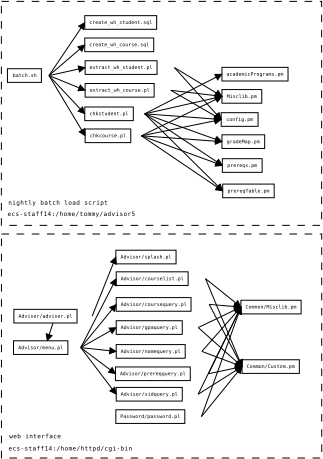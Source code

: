 <?xml version="1.0"?>
<dia:diagram xmlns:dia="http://www.lysator.liu.se/~alla/dia/">
  <dia:layer name="Background" visible="true">
    <dia:object type="Standard - Box" version="0" id="O0">
      <dia:attribute name="obj_pos">
        <dia:point val="1,5.316"/>
      </dia:attribute>
      <dia:attribute name="obj_bb">
        <dia:rectangle val="0.95,5.266;43.3,34.916"/>
      </dia:attribute>
      <dia:attribute name="elem_corner">
        <dia:point val="1,5.316"/>
      </dia:attribute>
      <dia:attribute name="elem_width">
        <dia:real val="42.25"/>
      </dia:attribute>
      <dia:attribute name="elem_height">
        <dia:real val="29.55"/>
      </dia:attribute>
      <dia:attribute name="show_background">
        <dia:boolean val="true"/>
      </dia:attribute>
      <dia:attribute name="line_style">
        <dia:enum val="1"/>
      </dia:attribute>
    </dia:object>
    <dia:object type="ER - Entity" version="0" id="O1">
      <dia:attribute name="obj_pos">
        <dia:point val="1.8,14.2"/>
      </dia:attribute>
      <dia:attribute name="obj_bb">
        <dia:rectangle val="1.75,14.15;7.328,16.05"/>
      </dia:attribute>
      <dia:attribute name="elem_corner">
        <dia:point val="1.8,14.2"/>
      </dia:attribute>
      <dia:attribute name="elem_width">
        <dia:real val="5.478"/>
      </dia:attribute>
      <dia:attribute name="elem_height">
        <dia:real val="1.8"/>
      </dia:attribute>
      <dia:attribute name="border_width">
        <dia:real val="0.1"/>
      </dia:attribute>
      <dia:attribute name="border_color">
        <dia:color val="#000000"/>
      </dia:attribute>
      <dia:attribute name="inner_color">
        <dia:color val="#ffffff"/>
      </dia:attribute>
      <dia:attribute name="name">
        <dia:string>#batch.sh#</dia:string>
      </dia:attribute>
      <dia:attribute name="weak">
        <dia:boolean val="false"/>
      </dia:attribute>
    </dia:object>
    <dia:object type="ER - Entity" version="0" id="O2">
      <dia:attribute name="obj_pos">
        <dia:point val="12.05,13.15"/>
      </dia:attribute>
      <dia:attribute name="obj_bb">
        <dia:rectangle val="12,13.1;23.881,15"/>
      </dia:attribute>
      <dia:attribute name="elem_corner">
        <dia:point val="12.05,13.15"/>
      </dia:attribute>
      <dia:attribute name="elem_width">
        <dia:real val="11.781"/>
      </dia:attribute>
      <dia:attribute name="elem_height">
        <dia:real val="1.8"/>
      </dia:attribute>
      <dia:attribute name="border_width">
        <dia:real val="0.1"/>
      </dia:attribute>
      <dia:attribute name="border_color">
        <dia:color val="#000000"/>
      </dia:attribute>
      <dia:attribute name="inner_color">
        <dia:color val="#ffffff"/>
      </dia:attribute>
      <dia:attribute name="name">
        <dia:string>#extract_wh_student.pl#</dia:string>
      </dia:attribute>
      <dia:attribute name="weak">
        <dia:boolean val="false"/>
      </dia:attribute>
    </dia:object>
    <dia:object type="ER - Entity" version="0" id="O3">
      <dia:attribute name="obj_pos">
        <dia:point val="12,7.2"/>
      </dia:attribute>
      <dia:attribute name="obj_bb">
        <dia:rectangle val="11.95,7.15;23.831,9.05"/>
      </dia:attribute>
      <dia:attribute name="elem_corner">
        <dia:point val="12,7.2"/>
      </dia:attribute>
      <dia:attribute name="elem_width">
        <dia:real val="11.781"/>
      </dia:attribute>
      <dia:attribute name="elem_height">
        <dia:real val="1.8"/>
      </dia:attribute>
      <dia:attribute name="border_width">
        <dia:real val="0.1"/>
      </dia:attribute>
      <dia:attribute name="border_color">
        <dia:color val="#000000"/>
      </dia:attribute>
      <dia:attribute name="inner_color">
        <dia:color val="#ffffff"/>
      </dia:attribute>
      <dia:attribute name="name">
        <dia:string>#create_wh_student.sql#</dia:string>
      </dia:attribute>
      <dia:attribute name="weak">
        <dia:boolean val="false"/>
      </dia:attribute>
    </dia:object>
    <dia:object type="ER - Entity" version="0" id="O4">
      <dia:attribute name="obj_pos">
        <dia:point val="12,10.15"/>
      </dia:attribute>
      <dia:attribute name="obj_bb">
        <dia:rectangle val="11.95,10.1;23.346,12"/>
      </dia:attribute>
      <dia:attribute name="elem_corner">
        <dia:point val="12,10.15"/>
      </dia:attribute>
      <dia:attribute name="elem_width">
        <dia:real val="11.296"/>
      </dia:attribute>
      <dia:attribute name="elem_height">
        <dia:real val="1.8"/>
      </dia:attribute>
      <dia:attribute name="border_width">
        <dia:real val="0.1"/>
      </dia:attribute>
      <dia:attribute name="border_color">
        <dia:color val="#000000"/>
      </dia:attribute>
      <dia:attribute name="inner_color">
        <dia:color val="#ffffff"/>
      </dia:attribute>
      <dia:attribute name="name">
        <dia:string>#create_wh_course.sql#</dia:string>
      </dia:attribute>
      <dia:attribute name="weak">
        <dia:boolean val="false"/>
      </dia:attribute>
    </dia:object>
    <dia:object type="ER - Entity" version="0" id="O5">
      <dia:attribute name="obj_pos">
        <dia:point val="12.05,16.15"/>
      </dia:attribute>
      <dia:attribute name="obj_bb">
        <dia:rectangle val="12,16.1;23.396,18"/>
      </dia:attribute>
      <dia:attribute name="elem_corner">
        <dia:point val="12.05,16.15"/>
      </dia:attribute>
      <dia:attribute name="elem_width">
        <dia:real val="11.296"/>
      </dia:attribute>
      <dia:attribute name="elem_height">
        <dia:real val="1.8"/>
      </dia:attribute>
      <dia:attribute name="border_width">
        <dia:real val="0.1"/>
      </dia:attribute>
      <dia:attribute name="border_color">
        <dia:color val="#000000"/>
      </dia:attribute>
      <dia:attribute name="inner_color">
        <dia:color val="#ffffff"/>
      </dia:attribute>
      <dia:attribute name="name">
        <dia:string>#extract_wh_course.pl#</dia:string>
      </dia:attribute>
      <dia:attribute name="weak">
        <dia:boolean val="false"/>
      </dia:attribute>
    </dia:object>
    <dia:object type="Standard - Line" version="0" id="O6">
      <dia:attribute name="obj_pos">
        <dia:point val="8.8,17.2"/>
      </dia:attribute>
      <dia:attribute name="obj_bb">
        <dia:rectangle val="8.75,17.15;8.85,17.25"/>
      </dia:attribute>
      <dia:attribute name="conn_endpoints">
        <dia:point val="8.8,17.2"/>
        <dia:point val="8.8,17.2"/>
      </dia:attribute>
      <dia:connections>
        <dia:connection handle="0" to="O6" connection="0"/>
        <dia:connection handle="1" to="O6" connection="0"/>
      </dia:connections>
    </dia:object>
    <dia:object type="Standard - Line" version="0" id="O7">
      <dia:attribute name="obj_pos">
        <dia:point val="7.278,15.1"/>
      </dia:attribute>
      <dia:attribute name="obj_bb">
        <dia:rectangle val="6.428,14.25;12.9,17.9"/>
      </dia:attribute>
      <dia:attribute name="conn_endpoints">
        <dia:point val="7.278,15.1"/>
        <dia:point val="12.05,17.05"/>
      </dia:attribute>
      <dia:attribute name="end_arrow">
        <dia:enum val="3"/>
      </dia:attribute>
      <dia:attribute name="end_arrow_length">
        <dia:real val="0.8"/>
      </dia:attribute>
      <dia:attribute name="end_arrow_width">
        <dia:real val="0.8"/>
      </dia:attribute>
      <dia:connections>
        <dia:connection handle="0" to="O1" connection="4"/>
        <dia:connection handle="1" to="O5" connection="3"/>
      </dia:connections>
    </dia:object>
    <dia:object type="Standard - Line" version="0" id="O8">
      <dia:attribute name="obj_pos">
        <dia:point val="7.278,15.1"/>
      </dia:attribute>
      <dia:attribute name="obj_bb">
        <dia:rectangle val="6.428,13.2;12.9,15.95"/>
      </dia:attribute>
      <dia:attribute name="conn_endpoints">
        <dia:point val="7.278,15.1"/>
        <dia:point val="12.05,14.05"/>
      </dia:attribute>
      <dia:attribute name="end_arrow">
        <dia:enum val="3"/>
      </dia:attribute>
      <dia:attribute name="end_arrow_length">
        <dia:real val="0.8"/>
      </dia:attribute>
      <dia:attribute name="end_arrow_width">
        <dia:real val="0.8"/>
      </dia:attribute>
      <dia:connections>
        <dia:connection handle="0" to="O1" connection="4"/>
        <dia:connection handle="1" to="O2" connection="3"/>
      </dia:connections>
    </dia:object>
    <dia:object type="Standard - Line" version="0" id="O9">
      <dia:attribute name="obj_pos">
        <dia:point val="7.278,15.1"/>
      </dia:attribute>
      <dia:attribute name="obj_bb">
        <dia:rectangle val="6.428,10.2;12.85,15.95"/>
      </dia:attribute>
      <dia:attribute name="conn_endpoints">
        <dia:point val="7.278,15.1"/>
        <dia:point val="12,11.05"/>
      </dia:attribute>
      <dia:attribute name="end_arrow">
        <dia:enum val="3"/>
      </dia:attribute>
      <dia:attribute name="end_arrow_length">
        <dia:real val="0.8"/>
      </dia:attribute>
      <dia:attribute name="end_arrow_width">
        <dia:real val="0.8"/>
      </dia:attribute>
      <dia:connections>
        <dia:connection handle="0" to="O1" connection="4"/>
        <dia:connection handle="1" to="O4" connection="3"/>
      </dia:connections>
    </dia:object>
    <dia:object type="Standard - Line" version="0" id="O10">
      <dia:attribute name="obj_pos">
        <dia:point val="7.278,15.1"/>
      </dia:attribute>
      <dia:attribute name="obj_bb">
        <dia:rectangle val="6.428,7.25;12.85,15.95"/>
      </dia:attribute>
      <dia:attribute name="conn_endpoints">
        <dia:point val="7.278,15.1"/>
        <dia:point val="12,8.1"/>
      </dia:attribute>
      <dia:attribute name="end_arrow">
        <dia:enum val="3"/>
      </dia:attribute>
      <dia:attribute name="end_arrow_length">
        <dia:real val="0.8"/>
      </dia:attribute>
      <dia:attribute name="end_arrow_width">
        <dia:real val="0.8"/>
      </dia:attribute>
      <dia:connections>
        <dia:connection handle="0" to="O1" connection="4"/>
        <dia:connection handle="1" to="O3" connection="3"/>
      </dia:connections>
    </dia:object>
    <dia:object type="ER - Entity" version="0" id="O11">
      <dia:attribute name="obj_pos">
        <dia:point val="12,19.25"/>
      </dia:attribute>
      <dia:attribute name="obj_bb">
        <dia:rectangle val="11.95,19.2;19.952,21.1"/>
      </dia:attribute>
      <dia:attribute name="elem_corner">
        <dia:point val="12,19.25"/>
      </dia:attribute>
      <dia:attribute name="elem_width">
        <dia:real val="7.902"/>
      </dia:attribute>
      <dia:attribute name="elem_height">
        <dia:real val="1.8"/>
      </dia:attribute>
      <dia:attribute name="border_width">
        <dia:real val="0.1"/>
      </dia:attribute>
      <dia:attribute name="border_color">
        <dia:color val="#000000"/>
      </dia:attribute>
      <dia:attribute name="inner_color">
        <dia:color val="#ffffff"/>
      </dia:attribute>
      <dia:attribute name="name">
        <dia:string>#chkstudent.pl#</dia:string>
      </dia:attribute>
      <dia:attribute name="weak">
        <dia:boolean val="false"/>
      </dia:attribute>
    </dia:object>
    <dia:object type="ER - Entity" version="0" id="O12">
      <dia:attribute name="obj_pos">
        <dia:point val="12.05,22.15"/>
      </dia:attribute>
      <dia:attribute name="obj_bb">
        <dia:rectangle val="12,22.1;19.518,24"/>
      </dia:attribute>
      <dia:attribute name="elem_corner">
        <dia:point val="12.05,22.15"/>
      </dia:attribute>
      <dia:attribute name="elem_width">
        <dia:real val="7.418"/>
      </dia:attribute>
      <dia:attribute name="elem_height">
        <dia:real val="1.8"/>
      </dia:attribute>
      <dia:attribute name="border_width">
        <dia:real val="0.1"/>
      </dia:attribute>
      <dia:attribute name="border_color">
        <dia:color val="#000000"/>
      </dia:attribute>
      <dia:attribute name="inner_color">
        <dia:color val="#ffffff"/>
      </dia:attribute>
      <dia:attribute name="name">
        <dia:string>#chkcourse.pl#</dia:string>
      </dia:attribute>
      <dia:attribute name="weak">
        <dia:boolean val="false"/>
      </dia:attribute>
    </dia:object>
    <dia:object type="Standard - Line" version="0" id="O13">
      <dia:attribute name="obj_pos">
        <dia:point val="7.278,15.1"/>
      </dia:attribute>
      <dia:attribute name="obj_bb">
        <dia:rectangle val="6.428,14.25;12.85,21"/>
      </dia:attribute>
      <dia:attribute name="conn_endpoints">
        <dia:point val="7.278,15.1"/>
        <dia:point val="12,20.15"/>
      </dia:attribute>
      <dia:attribute name="end_arrow">
        <dia:enum val="3"/>
      </dia:attribute>
      <dia:attribute name="end_arrow_length">
        <dia:real val="0.8"/>
      </dia:attribute>
      <dia:attribute name="end_arrow_width">
        <dia:real val="0.8"/>
      </dia:attribute>
      <dia:connections>
        <dia:connection handle="0" to="O1" connection="4"/>
        <dia:connection handle="1" to="O11" connection="3"/>
      </dia:connections>
    </dia:object>
    <dia:object type="Standard - Line" version="0" id="O14">
      <dia:attribute name="obj_pos">
        <dia:point val="7.278,15.1"/>
      </dia:attribute>
      <dia:attribute name="obj_bb">
        <dia:rectangle val="6.428,14.25;12.9,23.9"/>
      </dia:attribute>
      <dia:attribute name="conn_endpoints">
        <dia:point val="7.278,15.1"/>
        <dia:point val="12.05,23.05"/>
      </dia:attribute>
      <dia:attribute name="end_arrow">
        <dia:enum val="3"/>
      </dia:attribute>
      <dia:attribute name="end_arrow_length">
        <dia:real val="0.8"/>
      </dia:attribute>
      <dia:attribute name="end_arrow_width">
        <dia:real val="0.8"/>
      </dia:attribute>
      <dia:connections>
        <dia:connection handle="0" to="O1" connection="4"/>
        <dia:connection handle="1" to="O12" connection="3"/>
      </dia:connections>
    </dia:object>
    <dia:object type="ER - Entity" version="0" id="O15">
      <dia:attribute name="obj_pos">
        <dia:point val="30.1,16.95"/>
      </dia:attribute>
      <dia:attribute name="obj_bb">
        <dia:rectangle val="30.05,16.9;36.598,18.8"/>
      </dia:attribute>
      <dia:attribute name="elem_corner">
        <dia:point val="30.1,16.95"/>
      </dia:attribute>
      <dia:attribute name="elem_width">
        <dia:real val="6.448"/>
      </dia:attribute>
      <dia:attribute name="elem_height">
        <dia:real val="1.8"/>
      </dia:attribute>
      <dia:attribute name="border_width">
        <dia:real val="0.1"/>
      </dia:attribute>
      <dia:attribute name="border_color">
        <dia:color val="#000000"/>
      </dia:attribute>
      <dia:attribute name="inner_color">
        <dia:color val="#ffffff"/>
      </dia:attribute>
      <dia:attribute name="name">
        <dia:string>#Misclib.pm#</dia:string>
      </dia:attribute>
      <dia:attribute name="weak">
        <dia:boolean val="false"/>
      </dia:attribute>
    </dia:object>
    <dia:object type="ER - Entity" version="0" id="O16">
      <dia:attribute name="obj_pos">
        <dia:point val="30,20"/>
      </dia:attribute>
      <dia:attribute name="obj_bb">
        <dia:rectangle val="29.95,19.95;36.013,21.85"/>
      </dia:attribute>
      <dia:attribute name="elem_corner">
        <dia:point val="30,20"/>
      </dia:attribute>
      <dia:attribute name="elem_width">
        <dia:real val="5.963"/>
      </dia:attribute>
      <dia:attribute name="elem_height">
        <dia:real val="1.8"/>
      </dia:attribute>
      <dia:attribute name="border_width">
        <dia:real val="0.1"/>
      </dia:attribute>
      <dia:attribute name="border_color">
        <dia:color val="#000000"/>
      </dia:attribute>
      <dia:attribute name="inner_color">
        <dia:color val="#ffffff"/>
      </dia:attribute>
      <dia:attribute name="name">
        <dia:string>#config.pm#</dia:string>
      </dia:attribute>
      <dia:attribute name="weak">
        <dia:boolean val="false"/>
      </dia:attribute>
    </dia:object>
    <dia:object type="Standard - Line" version="0" id="O17">
      <dia:attribute name="obj_pos">
        <dia:point val="23.831,14.05"/>
      </dia:attribute>
      <dia:attribute name="obj_bb">
        <dia:rectangle val="22.981,13.2;30.95,18.7"/>
      </dia:attribute>
      <dia:attribute name="conn_endpoints">
        <dia:point val="23.831,14.05"/>
        <dia:point val="30.1,17.85"/>
      </dia:attribute>
      <dia:attribute name="end_arrow">
        <dia:enum val="3"/>
      </dia:attribute>
      <dia:attribute name="end_arrow_length">
        <dia:real val="0.8"/>
      </dia:attribute>
      <dia:attribute name="end_arrow_width">
        <dia:real val="0.8"/>
      </dia:attribute>
      <dia:connections>
        <dia:connection handle="0" to="O2" connection="4"/>
        <dia:connection handle="1" to="O15" connection="3"/>
      </dia:connections>
    </dia:object>
    <dia:object type="Standard - Line" version="0" id="O18">
      <dia:attribute name="obj_pos">
        <dia:point val="23.346,17.05"/>
      </dia:attribute>
      <dia:attribute name="obj_bb">
        <dia:rectangle val="22.496,16.2;30.95,18.7"/>
      </dia:attribute>
      <dia:attribute name="conn_endpoints">
        <dia:point val="23.346,17.05"/>
        <dia:point val="30.1,17.85"/>
      </dia:attribute>
      <dia:attribute name="end_arrow">
        <dia:enum val="3"/>
      </dia:attribute>
      <dia:attribute name="end_arrow_length">
        <dia:real val="0.8"/>
      </dia:attribute>
      <dia:attribute name="end_arrow_width">
        <dia:real val="0.8"/>
      </dia:attribute>
      <dia:connections>
        <dia:connection handle="0" to="O5" connection="4"/>
        <dia:connection handle="1" to="O15" connection="3"/>
      </dia:connections>
    </dia:object>
    <dia:object type="Standard - Line" version="0" id="O19">
      <dia:attribute name="obj_pos">
        <dia:point val="23.831,14.05"/>
      </dia:attribute>
      <dia:attribute name="obj_bb">
        <dia:rectangle val="22.981,13.2;30.85,21.75"/>
      </dia:attribute>
      <dia:attribute name="conn_endpoints">
        <dia:point val="23.831,14.05"/>
        <dia:point val="30,20.9"/>
      </dia:attribute>
      <dia:attribute name="end_arrow">
        <dia:enum val="3"/>
      </dia:attribute>
      <dia:attribute name="end_arrow_length">
        <dia:real val="0.8"/>
      </dia:attribute>
      <dia:attribute name="end_arrow_width">
        <dia:real val="0.8"/>
      </dia:attribute>
      <dia:connections>
        <dia:connection handle="0" to="O2" connection="4"/>
        <dia:connection handle="1" to="O16" connection="3"/>
      </dia:connections>
    </dia:object>
    <dia:object type="Standard - Line" version="0" id="O20">
      <dia:attribute name="obj_pos">
        <dia:point val="23.346,17.05"/>
      </dia:attribute>
      <dia:attribute name="obj_bb">
        <dia:rectangle val="22.496,16.2;30.85,21.75"/>
      </dia:attribute>
      <dia:attribute name="conn_endpoints">
        <dia:point val="23.346,17.05"/>
        <dia:point val="30,20.9"/>
      </dia:attribute>
      <dia:attribute name="end_arrow">
        <dia:enum val="3"/>
      </dia:attribute>
      <dia:attribute name="end_arrow_length">
        <dia:real val="0.8"/>
      </dia:attribute>
      <dia:attribute name="end_arrow_width">
        <dia:real val="0.8"/>
      </dia:attribute>
      <dia:connections>
        <dia:connection handle="0" to="O5" connection="4"/>
        <dia:connection handle="1" to="O16" connection="3"/>
      </dia:connections>
    </dia:object>
    <dia:object type="ER - Entity" version="0" id="O21">
      <dia:attribute name="obj_pos">
        <dia:point val="30.1,14.02"/>
      </dia:attribute>
      <dia:attribute name="obj_bb">
        <dia:rectangle val="30.05,13.97;40.961,15.87"/>
      </dia:attribute>
      <dia:attribute name="elem_corner">
        <dia:point val="30.1,14.02"/>
      </dia:attribute>
      <dia:attribute name="elem_width">
        <dia:real val="10.811"/>
      </dia:attribute>
      <dia:attribute name="elem_height">
        <dia:real val="1.8"/>
      </dia:attribute>
      <dia:attribute name="border_width">
        <dia:real val="0.1"/>
      </dia:attribute>
      <dia:attribute name="border_color">
        <dia:color val="#000000"/>
      </dia:attribute>
      <dia:attribute name="inner_color">
        <dia:color val="#ffffff"/>
      </dia:attribute>
      <dia:attribute name="name">
        <dia:string>#academicPrograms.pm#</dia:string>
      </dia:attribute>
      <dia:attribute name="weak">
        <dia:boolean val="false"/>
      </dia:attribute>
    </dia:object>
    <dia:object type="ER - Entity" version="0" id="O22">
      <dia:attribute name="obj_pos">
        <dia:point val="30.1,22.919"/>
      </dia:attribute>
      <dia:attribute name="obj_bb">
        <dia:rectangle val="30.05,22.869;37.083,24.77"/>
      </dia:attribute>
      <dia:attribute name="elem_corner">
        <dia:point val="30.1,22.919"/>
      </dia:attribute>
      <dia:attribute name="elem_width">
        <dia:real val="6.933"/>
      </dia:attribute>
      <dia:attribute name="elem_height">
        <dia:real val="1.8"/>
      </dia:attribute>
      <dia:attribute name="border_width">
        <dia:real val="0.1"/>
      </dia:attribute>
      <dia:attribute name="border_color">
        <dia:color val="#000000"/>
      </dia:attribute>
      <dia:attribute name="inner_color">
        <dia:color val="#ffffff"/>
      </dia:attribute>
      <dia:attribute name="name">
        <dia:string>#gradeMap.pm#</dia:string>
      </dia:attribute>
      <dia:attribute name="weak">
        <dia:boolean val="false"/>
      </dia:attribute>
    </dia:object>
    <dia:object type="ER - Entity" version="0" id="O23">
      <dia:attribute name="obj_pos">
        <dia:point val="30.15,26.07"/>
      </dia:attribute>
      <dia:attribute name="obj_bb">
        <dia:rectangle val="30.1,26.02;36.648,27.919"/>
      </dia:attribute>
      <dia:attribute name="elem_corner">
        <dia:point val="30.15,26.07"/>
      </dia:attribute>
      <dia:attribute name="elem_width">
        <dia:real val="6.448"/>
      </dia:attribute>
      <dia:attribute name="elem_height">
        <dia:real val="1.8"/>
      </dia:attribute>
      <dia:attribute name="border_width">
        <dia:real val="0.1"/>
      </dia:attribute>
      <dia:attribute name="border_color">
        <dia:color val="#000000"/>
      </dia:attribute>
      <dia:attribute name="inner_color">
        <dia:color val="#ffffff"/>
      </dia:attribute>
      <dia:attribute name="name">
        <dia:string>#prereqs.pm#</dia:string>
      </dia:attribute>
      <dia:attribute name="weak">
        <dia:boolean val="false"/>
      </dia:attribute>
    </dia:object>
    <dia:object type="ER - Entity" version="0" id="O24">
      <dia:attribute name="obj_pos">
        <dia:point val="30.2,29.419"/>
      </dia:attribute>
      <dia:attribute name="obj_bb">
        <dia:rectangle val="30.15,29.369;38.637,31.27"/>
      </dia:attribute>
      <dia:attribute name="elem_corner">
        <dia:point val="30.2,29.419"/>
      </dia:attribute>
      <dia:attribute name="elem_width">
        <dia:real val="8.387"/>
      </dia:attribute>
      <dia:attribute name="elem_height">
        <dia:real val="1.8"/>
      </dia:attribute>
      <dia:attribute name="border_width">
        <dia:real val="0.1"/>
      </dia:attribute>
      <dia:attribute name="border_color">
        <dia:color val="#000000"/>
      </dia:attribute>
      <dia:attribute name="inner_color">
        <dia:color val="#ffffff"/>
      </dia:attribute>
      <dia:attribute name="name">
        <dia:string>#prereqTable.pm#</dia:string>
      </dia:attribute>
      <dia:attribute name="weak">
        <dia:boolean val="false"/>
      </dia:attribute>
    </dia:object>
    <dia:object type="Standard - Line" version="0" id="O25">
      <dia:attribute name="obj_pos">
        <dia:point val="19.902,20.15"/>
      </dia:attribute>
      <dia:attribute name="obj_bb">
        <dia:rectangle val="19.052,14.069;30.95,21"/>
      </dia:attribute>
      <dia:attribute name="conn_endpoints">
        <dia:point val="19.902,20.15"/>
        <dia:point val="30.1,14.919"/>
      </dia:attribute>
      <dia:attribute name="end_arrow">
        <dia:enum val="3"/>
      </dia:attribute>
      <dia:attribute name="end_arrow_length">
        <dia:real val="0.8"/>
      </dia:attribute>
      <dia:attribute name="end_arrow_width">
        <dia:real val="0.8"/>
      </dia:attribute>
      <dia:connections>
        <dia:connection handle="0" to="O11" connection="4"/>
        <dia:connection handle="1" to="O21" connection="3"/>
      </dia:connections>
    </dia:object>
    <dia:object type="Standard - Line" version="0" id="O26">
      <dia:attribute name="obj_pos">
        <dia:point val="19.902,20.15"/>
      </dia:attribute>
      <dia:attribute name="obj_bb">
        <dia:rectangle val="19.052,19.3;30.95,24.669"/>
      </dia:attribute>
      <dia:attribute name="conn_endpoints">
        <dia:point val="19.902,20.15"/>
        <dia:point val="30.1,23.82"/>
      </dia:attribute>
      <dia:attribute name="end_arrow">
        <dia:enum val="3"/>
      </dia:attribute>
      <dia:attribute name="end_arrow_length">
        <dia:real val="0.8"/>
      </dia:attribute>
      <dia:attribute name="end_arrow_width">
        <dia:real val="0.8"/>
      </dia:attribute>
      <dia:connections>
        <dia:connection handle="0" to="O11" connection="4"/>
        <dia:connection handle="1" to="O22" connection="3"/>
      </dia:connections>
    </dia:object>
    <dia:object type="Standard - Line" version="0" id="O27">
      <dia:attribute name="obj_pos">
        <dia:point val="19.902,20.15"/>
      </dia:attribute>
      <dia:attribute name="obj_bb">
        <dia:rectangle val="19.052,19.3;31,27.82"/>
      </dia:attribute>
      <dia:attribute name="conn_endpoints">
        <dia:point val="19.902,20.15"/>
        <dia:point val="30.15,26.97"/>
      </dia:attribute>
      <dia:attribute name="end_arrow">
        <dia:enum val="3"/>
      </dia:attribute>
      <dia:attribute name="end_arrow_length">
        <dia:real val="0.8"/>
      </dia:attribute>
      <dia:attribute name="end_arrow_width">
        <dia:real val="0.8"/>
      </dia:attribute>
      <dia:connections>
        <dia:connection handle="0" to="O11" connection="4"/>
        <dia:connection handle="1" to="O23" connection="3"/>
      </dia:connections>
    </dia:object>
    <dia:object type="Standard - Line" version="0" id="O28">
      <dia:attribute name="obj_pos">
        <dia:point val="19.902,20.15"/>
      </dia:attribute>
      <dia:attribute name="obj_bb">
        <dia:rectangle val="19.052,19.3;31.05,31.169"/>
      </dia:attribute>
      <dia:attribute name="conn_endpoints">
        <dia:point val="19.902,20.15"/>
        <dia:point val="30.2,30.32"/>
      </dia:attribute>
      <dia:attribute name="end_arrow">
        <dia:enum val="3"/>
      </dia:attribute>
      <dia:attribute name="end_arrow_length">
        <dia:real val="0.8"/>
      </dia:attribute>
      <dia:attribute name="end_arrow_width">
        <dia:real val="0.8"/>
      </dia:attribute>
      <dia:connections>
        <dia:connection handle="0" to="O11" connection="4"/>
        <dia:connection handle="1" to="O24" connection="3"/>
      </dia:connections>
    </dia:object>
    <dia:object type="Standard - Line" version="0" id="O29">
      <dia:attribute name="obj_pos">
        <dia:point val="19.902,20.15"/>
      </dia:attribute>
      <dia:attribute name="obj_bb">
        <dia:rectangle val="19.052,19.3;30.85,21.75"/>
      </dia:attribute>
      <dia:attribute name="conn_endpoints">
        <dia:point val="19.902,20.15"/>
        <dia:point val="30,20.9"/>
      </dia:attribute>
      <dia:attribute name="end_arrow">
        <dia:enum val="3"/>
      </dia:attribute>
      <dia:attribute name="end_arrow_length">
        <dia:real val="0.8"/>
      </dia:attribute>
      <dia:attribute name="end_arrow_width">
        <dia:real val="0.8"/>
      </dia:attribute>
      <dia:connections>
        <dia:connection handle="0" to="O11" connection="4"/>
        <dia:connection handle="1" to="O16" connection="3"/>
      </dia:connections>
    </dia:object>
    <dia:object type="Standard - Line" version="0" id="O30">
      <dia:attribute name="obj_pos">
        <dia:point val="19.902,20.15"/>
      </dia:attribute>
      <dia:attribute name="obj_bb">
        <dia:rectangle val="19.052,17;30.95,21"/>
      </dia:attribute>
      <dia:attribute name="conn_endpoints">
        <dia:point val="19.902,20.15"/>
        <dia:point val="30.1,17.85"/>
      </dia:attribute>
      <dia:attribute name="end_arrow">
        <dia:enum val="3"/>
      </dia:attribute>
      <dia:attribute name="end_arrow_length">
        <dia:real val="0.8"/>
      </dia:attribute>
      <dia:attribute name="end_arrow_width">
        <dia:real val="0.8"/>
      </dia:attribute>
      <dia:connections>
        <dia:connection handle="0" to="O11" connection="4"/>
        <dia:connection handle="1" to="O15" connection="3"/>
      </dia:connections>
    </dia:object>
    <dia:object type="Standard - Line" version="0" id="O31">
      <dia:attribute name="obj_pos">
        <dia:point val="19.468,23.05"/>
      </dia:attribute>
      <dia:attribute name="obj_bb">
        <dia:rectangle val="18.618,17;30.95,23.9"/>
      </dia:attribute>
      <dia:attribute name="conn_endpoints">
        <dia:point val="19.468,23.05"/>
        <dia:point val="30.1,17.85"/>
      </dia:attribute>
      <dia:attribute name="end_arrow">
        <dia:enum val="3"/>
      </dia:attribute>
      <dia:attribute name="end_arrow_length">
        <dia:real val="0.8"/>
      </dia:attribute>
      <dia:attribute name="end_arrow_width">
        <dia:real val="0.8"/>
      </dia:attribute>
      <dia:connections>
        <dia:connection handle="0" to="O12" connection="4"/>
        <dia:connection handle="1" to="O15" connection="3"/>
      </dia:connections>
    </dia:object>
    <dia:object type="Standard - Line" version="0" id="O32">
      <dia:attribute name="obj_pos">
        <dia:point val="19.468,23.05"/>
      </dia:attribute>
      <dia:attribute name="obj_bb">
        <dia:rectangle val="18.618,20.05;30.85,23.9"/>
      </dia:attribute>
      <dia:attribute name="conn_endpoints">
        <dia:point val="19.468,23.05"/>
        <dia:point val="30,20.9"/>
      </dia:attribute>
      <dia:attribute name="end_arrow">
        <dia:enum val="3"/>
      </dia:attribute>
      <dia:attribute name="end_arrow_length">
        <dia:real val="0.8"/>
      </dia:attribute>
      <dia:attribute name="end_arrow_width">
        <dia:real val="0.8"/>
      </dia:attribute>
      <dia:connections>
        <dia:connection handle="0" to="O12" connection="4"/>
        <dia:connection handle="1" to="O16" connection="3"/>
      </dia:connections>
    </dia:object>
    <dia:object type="Standard - Line" version="0" id="O33">
      <dia:attribute name="obj_pos">
        <dia:point val="19.468,23.05"/>
      </dia:attribute>
      <dia:attribute name="obj_bb">
        <dia:rectangle val="18.618,22.2;31,27.82"/>
      </dia:attribute>
      <dia:attribute name="conn_endpoints">
        <dia:point val="19.468,23.05"/>
        <dia:point val="30.15,26.97"/>
      </dia:attribute>
      <dia:attribute name="end_arrow">
        <dia:enum val="3"/>
      </dia:attribute>
      <dia:attribute name="end_arrow_length">
        <dia:real val="0.8"/>
      </dia:attribute>
      <dia:attribute name="end_arrow_width">
        <dia:real val="0.8"/>
      </dia:attribute>
      <dia:connections>
        <dia:connection handle="0" to="O12" connection="4"/>
        <dia:connection handle="1" to="O23" connection="3"/>
      </dia:connections>
    </dia:object>
    <dia:object type="Standard - Line" version="0" id="O34">
      <dia:attribute name="obj_pos">
        <dia:point val="19.468,23.05"/>
      </dia:attribute>
      <dia:attribute name="obj_bb">
        <dia:rectangle val="18.618,22.2;30.95,24.669"/>
      </dia:attribute>
      <dia:attribute name="conn_endpoints">
        <dia:point val="19.468,23.05"/>
        <dia:point val="30.1,23.82"/>
      </dia:attribute>
      <dia:attribute name="end_arrow">
        <dia:enum val="3"/>
      </dia:attribute>
      <dia:attribute name="end_arrow_length">
        <dia:real val="0.8"/>
      </dia:attribute>
      <dia:attribute name="end_arrow_width">
        <dia:real val="0.8"/>
      </dia:attribute>
      <dia:connections>
        <dia:connection handle="0" to="O12" connection="4"/>
        <dia:connection handle="1" to="O22" connection="3"/>
      </dia:connections>
    </dia:object>
    <dia:object type="Standard - Line" version="0" id="O35">
      <dia:attribute name="obj_pos">
        <dia:point val="19.468,23.05"/>
      </dia:attribute>
      <dia:attribute name="obj_bb">
        <dia:rectangle val="18.618,22.2;31.05,31.169"/>
      </dia:attribute>
      <dia:attribute name="conn_endpoints">
        <dia:point val="19.468,23.05"/>
        <dia:point val="30.2,30.32"/>
      </dia:attribute>
      <dia:attribute name="end_arrow">
        <dia:enum val="3"/>
      </dia:attribute>
      <dia:attribute name="end_arrow_length">
        <dia:real val="0.8"/>
      </dia:attribute>
      <dia:attribute name="end_arrow_width">
        <dia:real val="0.8"/>
      </dia:attribute>
      <dia:connections>
        <dia:connection handle="0" to="O12" connection="4"/>
        <dia:connection handle="1" to="O24" connection="3"/>
      </dia:connections>
    </dia:object>
    <dia:object type="Standard - Text" version="0" id="O36">
      <dia:attribute name="obj_pos">
        <dia:point val="1.8,33.616"/>
      </dia:attribute>
      <dia:attribute name="obj_bb">
        <dia:rectangle val="1.8,32.872;21.392,33.872"/>
      </dia:attribute>
      <dia:attribute name="text">
        <dia:composite type="text">
          <dia:attribute name="string">
            <dia:string>#ecs-staff14:/home/tommy/advisor5#</dia:string>
          </dia:attribute>
          <dia:attribute name="font">
            <dia:font name="Courier"/>
          </dia:attribute>
          <dia:attribute name="height">
            <dia:real val="1"/>
          </dia:attribute>
          <dia:attribute name="pos">
            <dia:point val="1.8,33.616"/>
          </dia:attribute>
          <dia:attribute name="color">
            <dia:color val="#000000"/>
          </dia:attribute>
          <dia:attribute name="alignment">
            <dia:enum val="0"/>
          </dia:attribute>
        </dia:composite>
      </dia:attribute>
    </dia:object>
    <dia:object type="Standard - Box" version="0" id="O37">
      <dia:attribute name="obj_pos">
        <dia:point val="1.01,36.007"/>
      </dia:attribute>
      <dia:attribute name="obj_bb">
        <dia:rectangle val="0.96,35.957;43.31,65.607"/>
      </dia:attribute>
      <dia:attribute name="elem_corner">
        <dia:point val="1.01,36.007"/>
      </dia:attribute>
      <dia:attribute name="elem_width">
        <dia:real val="42.25"/>
      </dia:attribute>
      <dia:attribute name="elem_height">
        <dia:real val="29.55"/>
      </dia:attribute>
      <dia:attribute name="show_background">
        <dia:boolean val="true"/>
      </dia:attribute>
      <dia:attribute name="line_style">
        <dia:enum val="1"/>
      </dia:attribute>
    </dia:object>
    <dia:object type="Standard - Text" version="0" id="O38">
      <dia:attribute name="obj_pos">
        <dia:point val="1.95,64.568"/>
      </dia:attribute>
      <dia:attribute name="obj_bb">
        <dia:rectangle val="1.95,63.824;20.936,64.824"/>
      </dia:attribute>
      <dia:attribute name="text">
        <dia:composite type="text">
          <dia:attribute name="string">
            <dia:string>#ecs-staff14:/home/httpd/cgi-bin#</dia:string>
          </dia:attribute>
          <dia:attribute name="font">
            <dia:font name="Courier"/>
          </dia:attribute>
          <dia:attribute name="height">
            <dia:real val="1"/>
          </dia:attribute>
          <dia:attribute name="pos">
            <dia:point val="1.95,64.568"/>
          </dia:attribute>
          <dia:attribute name="color">
            <dia:color val="#000000"/>
          </dia:attribute>
          <dia:attribute name="alignment">
            <dia:enum val="0"/>
          </dia:attribute>
        </dia:composite>
      </dia:attribute>
    </dia:object>
    <dia:object type="Standard - Text" version="0" id="O39">
      <dia:attribute name="obj_pos">
        <dia:point val="1.9,32.143"/>
      </dia:attribute>
      <dia:attribute name="obj_bb">
        <dia:rectangle val="1.9,31.4;17.25,32.4"/>
      </dia:attribute>
      <dia:attribute name="text">
        <dia:composite type="text">
          <dia:attribute name="string">
            <dia:string>#nightly batch load script#</dia:string>
          </dia:attribute>
          <dia:attribute name="font">
            <dia:font name="Courier"/>
          </dia:attribute>
          <dia:attribute name="height">
            <dia:real val="1"/>
          </dia:attribute>
          <dia:attribute name="pos">
            <dia:point val="1.9,32.143"/>
          </dia:attribute>
          <dia:attribute name="color">
            <dia:color val="#000000"/>
          </dia:attribute>
          <dia:attribute name="alignment">
            <dia:enum val="0"/>
          </dia:attribute>
        </dia:composite>
      </dia:attribute>
    </dia:object>
    <dia:object type="Standard - Text" version="0" id="O40">
      <dia:attribute name="obj_pos">
        <dia:point val="2.05,62.945"/>
      </dia:attribute>
      <dia:attribute name="obj_bb">
        <dia:rectangle val="2.05,62.202;10.128,63.202"/>
      </dia:attribute>
      <dia:attribute name="text">
        <dia:composite type="text">
          <dia:attribute name="string">
            <dia:string>#web interface#</dia:string>
          </dia:attribute>
          <dia:attribute name="font">
            <dia:font name="Courier"/>
          </dia:attribute>
          <dia:attribute name="height">
            <dia:real val="1"/>
          </dia:attribute>
          <dia:attribute name="pos">
            <dia:point val="2.05,62.945"/>
          </dia:attribute>
          <dia:attribute name="color">
            <dia:color val="#000000"/>
          </dia:attribute>
          <dia:attribute name="alignment">
            <dia:enum val="0"/>
          </dia:attribute>
        </dia:composite>
      </dia:attribute>
    </dia:object>
    <dia:object type="ER - Entity" version="0" id="O41">
      <dia:attribute name="obj_pos">
        <dia:point val="32.6,44.745"/>
      </dia:attribute>
      <dia:attribute name="obj_bb">
        <dia:rectangle val="32.55,44.695;42.492,46.595"/>
      </dia:attribute>
      <dia:attribute name="elem_corner">
        <dia:point val="32.6,44.745"/>
      </dia:attribute>
      <dia:attribute name="elem_width">
        <dia:real val="9.842"/>
      </dia:attribute>
      <dia:attribute name="elem_height">
        <dia:real val="1.8"/>
      </dia:attribute>
      <dia:attribute name="border_width">
        <dia:real val="0.1"/>
      </dia:attribute>
      <dia:attribute name="border_color">
        <dia:color val="#000000"/>
      </dia:attribute>
      <dia:attribute name="inner_color">
        <dia:color val="#ffffff"/>
      </dia:attribute>
      <dia:attribute name="name">
        <dia:string>#Common/Misclib.pm#</dia:string>
      </dia:attribute>
      <dia:attribute name="weak">
        <dia:boolean val="false"/>
      </dia:attribute>
    </dia:object>
    <dia:object type="ER - Entity" version="0" id="O42">
      <dia:attribute name="obj_pos">
        <dia:point val="32.75,52.595"/>
      </dia:attribute>
      <dia:attribute name="obj_bb">
        <dia:rectangle val="32.7,52.545;42.157,54.445"/>
      </dia:attribute>
      <dia:attribute name="elem_corner">
        <dia:point val="32.75,52.595"/>
      </dia:attribute>
      <dia:attribute name="elem_width">
        <dia:real val="9.357"/>
      </dia:attribute>
      <dia:attribute name="elem_height">
        <dia:real val="1.8"/>
      </dia:attribute>
      <dia:attribute name="border_width">
        <dia:real val="0.1"/>
      </dia:attribute>
      <dia:attribute name="border_color">
        <dia:color val="#000000"/>
      </dia:attribute>
      <dia:attribute name="inner_color">
        <dia:color val="#ffffff"/>
      </dia:attribute>
      <dia:attribute name="name">
        <dia:string>#Common/Custom.pm#</dia:string>
      </dia:attribute>
      <dia:attribute name="weak">
        <dia:boolean val="false"/>
      </dia:attribute>
    </dia:object>
    <dia:object type="ER - Entity" version="0" id="O43">
      <dia:attribute name="obj_pos">
        <dia:point val="16.1,59.195"/>
      </dia:attribute>
      <dia:attribute name="obj_bb">
        <dia:rectangle val="16.05,59.145;27.446,61.045"/>
      </dia:attribute>
      <dia:attribute name="elem_corner">
        <dia:point val="16.1,59.195"/>
      </dia:attribute>
      <dia:attribute name="elem_width">
        <dia:real val="11.296"/>
      </dia:attribute>
      <dia:attribute name="elem_height">
        <dia:real val="1.8"/>
      </dia:attribute>
      <dia:attribute name="border_width">
        <dia:real val="0.1"/>
      </dia:attribute>
      <dia:attribute name="border_color">
        <dia:color val="#000000"/>
      </dia:attribute>
      <dia:attribute name="inner_color">
        <dia:color val="#ffffff"/>
      </dia:attribute>
      <dia:attribute name="name">
        <dia:string>#Password/password.pl#</dia:string>
      </dia:attribute>
      <dia:attribute name="weak">
        <dia:boolean val="false"/>
      </dia:attribute>
    </dia:object>
    <dia:object type="Standard - Line" version="0" id="O44">
      <dia:attribute name="obj_pos">
        <dia:point val="27.396,60.095"/>
      </dia:attribute>
      <dia:attribute name="obj_bb">
        <dia:rectangle val="26.546,44.795;33.45,60.945"/>
      </dia:attribute>
      <dia:attribute name="conn_endpoints">
        <dia:point val="27.396,60.095"/>
        <dia:point val="32.6,45.645"/>
      </dia:attribute>
      <dia:attribute name="end_arrow">
        <dia:enum val="3"/>
      </dia:attribute>
      <dia:attribute name="end_arrow_length">
        <dia:real val="0.8"/>
      </dia:attribute>
      <dia:attribute name="end_arrow_width">
        <dia:real val="0.8"/>
      </dia:attribute>
      <dia:connections>
        <dia:connection handle="0" to="O43" connection="4"/>
        <dia:connection handle="1" to="O41" connection="3"/>
      </dia:connections>
    </dia:object>
    <dia:object type="Standard - Line" version="0" id="O45">
      <dia:attribute name="obj_pos">
        <dia:point val="27.396,60.095"/>
      </dia:attribute>
      <dia:attribute name="obj_bb">
        <dia:rectangle val="26.546,52.645;33.6,60.945"/>
      </dia:attribute>
      <dia:attribute name="conn_endpoints">
        <dia:point val="27.396,60.095"/>
        <dia:point val="32.75,53.495"/>
      </dia:attribute>
      <dia:attribute name="end_arrow">
        <dia:enum val="3"/>
      </dia:attribute>
      <dia:attribute name="end_arrow_length">
        <dia:real val="0.8"/>
      </dia:attribute>
      <dia:attribute name="end_arrow_width">
        <dia:real val="0.8"/>
      </dia:attribute>
      <dia:connections>
        <dia:connection handle="0" to="O43" connection="4"/>
        <dia:connection handle="1" to="O42" connection="3"/>
      </dia:connections>
    </dia:object>
    <dia:object type="ER - Entity" version="0" id="O46">
      <dia:attribute name="obj_pos">
        <dia:point val="2.65,45.945"/>
      </dia:attribute>
      <dia:attribute name="obj_bb">
        <dia:rectangle val="2.6,45.895;13.026,47.795"/>
      </dia:attribute>
      <dia:attribute name="elem_corner">
        <dia:point val="2.65,45.945"/>
      </dia:attribute>
      <dia:attribute name="elem_width">
        <dia:real val="10.326"/>
      </dia:attribute>
      <dia:attribute name="elem_height">
        <dia:real val="1.8"/>
      </dia:attribute>
      <dia:attribute name="border_width">
        <dia:real val="0.1"/>
      </dia:attribute>
      <dia:attribute name="border_color">
        <dia:color val="#000000"/>
      </dia:attribute>
      <dia:attribute name="inner_color">
        <dia:color val="#ffffff"/>
      </dia:attribute>
      <dia:attribute name="name">
        <dia:string>#Advisor/advisor.pl#</dia:string>
      </dia:attribute>
      <dia:attribute name="weak">
        <dia:boolean val="false"/>
      </dia:attribute>
    </dia:object>
    <dia:object type="ER - Entity" version="0" id="O47">
      <dia:attribute name="obj_pos">
        <dia:point val="2.6,50.095"/>
      </dia:attribute>
      <dia:attribute name="obj_bb">
        <dia:rectangle val="2.55,50.045;11.522,51.945"/>
      </dia:attribute>
      <dia:attribute name="elem_corner">
        <dia:point val="2.6,50.095"/>
      </dia:attribute>
      <dia:attribute name="elem_width">
        <dia:real val="8.872"/>
      </dia:attribute>
      <dia:attribute name="elem_height">
        <dia:real val="1.8"/>
      </dia:attribute>
      <dia:attribute name="border_width">
        <dia:real val="0.1"/>
      </dia:attribute>
      <dia:attribute name="border_color">
        <dia:color val="#000000"/>
      </dia:attribute>
      <dia:attribute name="inner_color">
        <dia:color val="#ffffff"/>
      </dia:attribute>
      <dia:attribute name="name">
        <dia:string>#Advisor/menu.pl#</dia:string>
      </dia:attribute>
      <dia:attribute name="weak">
        <dia:boolean val="false"/>
      </dia:attribute>
    </dia:object>
    <dia:object type="ER - Entity" version="0" id="O48">
      <dia:attribute name="obj_pos">
        <dia:point val="16.1,38.145"/>
      </dia:attribute>
      <dia:attribute name="obj_bb">
        <dia:rectangle val="16.05,38.095;25.992,39.995"/>
      </dia:attribute>
      <dia:attribute name="elem_corner">
        <dia:point val="16.1,38.145"/>
      </dia:attribute>
      <dia:attribute name="elem_width">
        <dia:real val="9.842"/>
      </dia:attribute>
      <dia:attribute name="elem_height">
        <dia:real val="1.8"/>
      </dia:attribute>
      <dia:attribute name="border_width">
        <dia:real val="0.1"/>
      </dia:attribute>
      <dia:attribute name="border_color">
        <dia:color val="#000000"/>
      </dia:attribute>
      <dia:attribute name="inner_color">
        <dia:color val="#ffffff"/>
      </dia:attribute>
      <dia:attribute name="name">
        <dia:string>#Advisor/splash.pl#</dia:string>
      </dia:attribute>
      <dia:attribute name="weak">
        <dia:boolean val="false"/>
      </dia:attribute>
    </dia:object>
    <dia:object type="ER - Entity" version="0" id="O49">
      <dia:attribute name="obj_pos">
        <dia:point val="16.15,44.395"/>
      </dia:attribute>
      <dia:attribute name="obj_bb">
        <dia:rectangle val="16.1,44.345;28.466,46.245"/>
      </dia:attribute>
      <dia:attribute name="elem_corner">
        <dia:point val="16.15,44.395"/>
      </dia:attribute>
      <dia:attribute name="elem_width">
        <dia:real val="12.266"/>
      </dia:attribute>
      <dia:attribute name="elem_height">
        <dia:real val="1.8"/>
      </dia:attribute>
      <dia:attribute name="border_width">
        <dia:real val="0.1"/>
      </dia:attribute>
      <dia:attribute name="border_color">
        <dia:color val="#000000"/>
      </dia:attribute>
      <dia:attribute name="inner_color">
        <dia:color val="#ffffff"/>
      </dia:attribute>
      <dia:attribute name="name">
        <dia:string>#Advisor/coursequery.pl#</dia:string>
      </dia:attribute>
      <dia:attribute name="weak">
        <dia:boolean val="false"/>
      </dia:attribute>
    </dia:object>
    <dia:object type="ER - Entity" version="0" id="O50">
      <dia:attribute name="obj_pos">
        <dia:point val="16.15,40.995"/>
      </dia:attribute>
      <dia:attribute name="obj_bb">
        <dia:rectangle val="16.1,40.945;27.981,42.845"/>
      </dia:attribute>
      <dia:attribute name="elem_corner">
        <dia:point val="16.15,40.995"/>
      </dia:attribute>
      <dia:attribute name="elem_width">
        <dia:real val="11.781"/>
      </dia:attribute>
      <dia:attribute name="elem_height">
        <dia:real val="1.8"/>
      </dia:attribute>
      <dia:attribute name="border_width">
        <dia:real val="0.1"/>
      </dia:attribute>
      <dia:attribute name="border_color">
        <dia:color val="#000000"/>
      </dia:attribute>
      <dia:attribute name="inner_color">
        <dia:color val="#ffffff"/>
      </dia:attribute>
      <dia:attribute name="name">
        <dia:string>#Advisor/courselist.pl#</dia:string>
      </dia:attribute>
      <dia:attribute name="weak">
        <dia:boolean val="false"/>
      </dia:attribute>
    </dia:object>
    <dia:object type="Standard - Line" version="0" id="O51">
      <dia:attribute name="obj_pos">
        <dia:point val="7.813,47.745"/>
      </dia:attribute>
      <dia:attribute name="obj_bb">
        <dia:rectangle val="6.186,46.895;8.663,50.945"/>
      </dia:attribute>
      <dia:attribute name="conn_endpoints">
        <dia:point val="7.813,47.745"/>
        <dia:point val="7.036,50.095"/>
      </dia:attribute>
      <dia:attribute name="end_arrow">
        <dia:enum val="3"/>
      </dia:attribute>
      <dia:attribute name="end_arrow_length">
        <dia:real val="0.8"/>
      </dia:attribute>
      <dia:attribute name="end_arrow_width">
        <dia:real val="0.8"/>
      </dia:attribute>
      <dia:connections>
        <dia:connection handle="0" to="O46" connection="6"/>
        <dia:connection handle="1" to="O47" connection="1"/>
      </dia:connections>
    </dia:object>
    <dia:object type="Standard - Line" version="0" id="O52">
      <dia:attribute name="obj_pos">
        <dia:point val="12.976,46.845"/>
      </dia:attribute>
      <dia:attribute name="obj_bb">
        <dia:rectangle val="12.126,38.195;16.95,47.695"/>
      </dia:attribute>
      <dia:attribute name="conn_endpoints">
        <dia:point val="12.976,46.845"/>
        <dia:point val="16.1,39.045"/>
      </dia:attribute>
      <dia:attribute name="end_arrow">
        <dia:enum val="3"/>
      </dia:attribute>
      <dia:attribute name="end_arrow_length">
        <dia:real val="0.8"/>
      </dia:attribute>
      <dia:attribute name="end_arrow_width">
        <dia:real val="0.8"/>
      </dia:attribute>
      <dia:connections>
        <dia:connection handle="0" to="O46" connection="4"/>
        <dia:connection handle="1" to="O48" connection="3"/>
      </dia:connections>
    </dia:object>
    <dia:object type="ER - Entity" version="0" id="O53">
      <dia:attribute name="obj_pos">
        <dia:point val="16.15,47.445"/>
      </dia:attribute>
      <dia:attribute name="obj_bb">
        <dia:rectangle val="16.1,47.395;27.011,49.295"/>
      </dia:attribute>
      <dia:attribute name="elem_corner">
        <dia:point val="16.15,47.445"/>
      </dia:attribute>
      <dia:attribute name="elem_width">
        <dia:real val="10.811"/>
      </dia:attribute>
      <dia:attribute name="elem_height">
        <dia:real val="1.8"/>
      </dia:attribute>
      <dia:attribute name="border_width">
        <dia:real val="0.1"/>
      </dia:attribute>
      <dia:attribute name="border_color">
        <dia:color val="#000000"/>
      </dia:attribute>
      <dia:attribute name="inner_color">
        <dia:color val="#ffffff"/>
      </dia:attribute>
      <dia:attribute name="name">
        <dia:string>#Advisor/gpaquery.pl#</dia:string>
      </dia:attribute>
      <dia:attribute name="weak">
        <dia:boolean val="false"/>
      </dia:attribute>
    </dia:object>
    <dia:object type="ER - Entity" version="0" id="O54">
      <dia:attribute name="obj_pos">
        <dia:point val="16.15,50.595"/>
      </dia:attribute>
      <dia:attribute name="obj_bb">
        <dia:rectangle val="16.1,50.545;27.496,52.445"/>
      </dia:attribute>
      <dia:attribute name="elem_corner">
        <dia:point val="16.15,50.595"/>
      </dia:attribute>
      <dia:attribute name="elem_width">
        <dia:real val="11.296"/>
      </dia:attribute>
      <dia:attribute name="elem_height">
        <dia:real val="1.8"/>
      </dia:attribute>
      <dia:attribute name="border_width">
        <dia:real val="0.1"/>
      </dia:attribute>
      <dia:attribute name="border_color">
        <dia:color val="#000000"/>
      </dia:attribute>
      <dia:attribute name="inner_color">
        <dia:color val="#ffffff"/>
      </dia:attribute>
      <dia:attribute name="name">
        <dia:string>#Advisor/namequery.pl#</dia:string>
      </dia:attribute>
      <dia:attribute name="weak">
        <dia:boolean val="false"/>
      </dia:attribute>
    </dia:object>
    <dia:object type="ER - Entity" version="0" id="O55">
      <dia:attribute name="obj_pos">
        <dia:point val="16.05,53.545"/>
      </dia:attribute>
      <dia:attribute name="obj_bb">
        <dia:rectangle val="16,53.495;28.366,55.395"/>
      </dia:attribute>
      <dia:attribute name="elem_corner">
        <dia:point val="16.05,53.545"/>
      </dia:attribute>
      <dia:attribute name="elem_width">
        <dia:real val="12.266"/>
      </dia:attribute>
      <dia:attribute name="elem_height">
        <dia:real val="1.8"/>
      </dia:attribute>
      <dia:attribute name="border_width">
        <dia:real val="0.1"/>
      </dia:attribute>
      <dia:attribute name="border_color">
        <dia:color val="#000000"/>
      </dia:attribute>
      <dia:attribute name="inner_color">
        <dia:color val="#ffffff"/>
      </dia:attribute>
      <dia:attribute name="name">
        <dia:string>#Advisor/prereqquery.pl#</dia:string>
      </dia:attribute>
      <dia:attribute name="weak">
        <dia:boolean val="false"/>
      </dia:attribute>
    </dia:object>
    <dia:object type="ER - Entity" version="0" id="O56">
      <dia:attribute name="obj_pos">
        <dia:point val="16.15,56.245"/>
      </dia:attribute>
      <dia:attribute name="obj_bb">
        <dia:rectangle val="16.1,56.195;27.011,58.095"/>
      </dia:attribute>
      <dia:attribute name="elem_corner">
        <dia:point val="16.15,56.245"/>
      </dia:attribute>
      <dia:attribute name="elem_width">
        <dia:real val="10.811"/>
      </dia:attribute>
      <dia:attribute name="elem_height">
        <dia:real val="1.8"/>
      </dia:attribute>
      <dia:attribute name="border_width">
        <dia:real val="0.1"/>
      </dia:attribute>
      <dia:attribute name="border_color">
        <dia:color val="#000000"/>
      </dia:attribute>
      <dia:attribute name="inner_color">
        <dia:color val="#ffffff"/>
      </dia:attribute>
      <dia:attribute name="name">
        <dia:string>#Advisor/sidquery.pl#</dia:string>
      </dia:attribute>
      <dia:attribute name="weak">
        <dia:boolean val="false"/>
      </dia:attribute>
    </dia:object>
    <dia:object type="Standard - Line" version="0" id="O57">
      <dia:attribute name="obj_pos">
        <dia:point val="11.472,50.995"/>
      </dia:attribute>
      <dia:attribute name="obj_bb">
        <dia:rectangle val="10.622,41.045;17,51.845"/>
      </dia:attribute>
      <dia:attribute name="conn_endpoints">
        <dia:point val="11.472,50.995"/>
        <dia:point val="16.15,41.895"/>
      </dia:attribute>
      <dia:attribute name="end_arrow">
        <dia:enum val="3"/>
      </dia:attribute>
      <dia:attribute name="end_arrow_length">
        <dia:real val="0.8"/>
      </dia:attribute>
      <dia:attribute name="end_arrow_width">
        <dia:real val="0.8"/>
      </dia:attribute>
      <dia:connections>
        <dia:connection handle="0" to="O47" connection="4"/>
        <dia:connection handle="1" to="O50" connection="3"/>
      </dia:connections>
    </dia:object>
    <dia:object type="Standard - Line" version="0" id="O58">
      <dia:attribute name="obj_pos">
        <dia:point val="11.472,50.995"/>
      </dia:attribute>
      <dia:attribute name="obj_bb">
        <dia:rectangle val="10.622,44.445;17,51.845"/>
      </dia:attribute>
      <dia:attribute name="conn_endpoints">
        <dia:point val="11.472,50.995"/>
        <dia:point val="16.15,45.295"/>
      </dia:attribute>
      <dia:attribute name="end_arrow">
        <dia:enum val="3"/>
      </dia:attribute>
      <dia:attribute name="end_arrow_length">
        <dia:real val="0.8"/>
      </dia:attribute>
      <dia:attribute name="end_arrow_width">
        <dia:real val="0.8"/>
      </dia:attribute>
      <dia:connections>
        <dia:connection handle="0" to="O47" connection="4"/>
        <dia:connection handle="1" to="O49" connection="3"/>
      </dia:connections>
    </dia:object>
    <dia:object type="Standard - Line" version="0" id="O59">
      <dia:attribute name="obj_pos">
        <dia:point val="11.472,50.995"/>
      </dia:attribute>
      <dia:attribute name="obj_bb">
        <dia:rectangle val="10.622,47.495;17,51.845"/>
      </dia:attribute>
      <dia:attribute name="conn_endpoints">
        <dia:point val="11.472,50.995"/>
        <dia:point val="16.15,48.345"/>
      </dia:attribute>
      <dia:attribute name="end_arrow">
        <dia:enum val="3"/>
      </dia:attribute>
      <dia:attribute name="end_arrow_length">
        <dia:real val="0.8"/>
      </dia:attribute>
      <dia:attribute name="end_arrow_width">
        <dia:real val="0.8"/>
      </dia:attribute>
      <dia:connections>
        <dia:connection handle="0" to="O47" connection="4"/>
        <dia:connection handle="1" to="O53" connection="3"/>
      </dia:connections>
    </dia:object>
    <dia:object type="Standard - Line" version="0" id="O60">
      <dia:attribute name="obj_pos">
        <dia:point val="11.472,50.995"/>
      </dia:attribute>
      <dia:attribute name="obj_bb">
        <dia:rectangle val="10.622,50.145;17,52.345"/>
      </dia:attribute>
      <dia:attribute name="conn_endpoints">
        <dia:point val="11.472,50.995"/>
        <dia:point val="16.15,51.495"/>
      </dia:attribute>
      <dia:attribute name="end_arrow">
        <dia:enum val="3"/>
      </dia:attribute>
      <dia:attribute name="end_arrow_length">
        <dia:real val="0.8"/>
      </dia:attribute>
      <dia:attribute name="end_arrow_width">
        <dia:real val="0.8"/>
      </dia:attribute>
      <dia:connections>
        <dia:connection handle="0" to="O47" connection="4"/>
        <dia:connection handle="1" to="O54" connection="3"/>
      </dia:connections>
    </dia:object>
    <dia:object type="Standard - Line" version="0" id="O61">
      <dia:attribute name="obj_pos">
        <dia:point val="11.472,50.995"/>
      </dia:attribute>
      <dia:attribute name="obj_bb">
        <dia:rectangle val="10.622,50.145;16.9,55.295"/>
      </dia:attribute>
      <dia:attribute name="conn_endpoints">
        <dia:point val="11.472,50.995"/>
        <dia:point val="16.05,54.445"/>
      </dia:attribute>
      <dia:attribute name="end_arrow">
        <dia:enum val="3"/>
      </dia:attribute>
      <dia:attribute name="end_arrow_length">
        <dia:real val="0.8"/>
      </dia:attribute>
      <dia:attribute name="end_arrow_width">
        <dia:real val="0.8"/>
      </dia:attribute>
      <dia:connections>
        <dia:connection handle="0" to="O47" connection="4"/>
        <dia:connection handle="1" to="O55" connection="3"/>
      </dia:connections>
    </dia:object>
    <dia:object type="Standard - Line" version="0" id="O62">
      <dia:attribute name="obj_pos">
        <dia:point val="11.472,50.995"/>
      </dia:attribute>
      <dia:attribute name="obj_bb">
        <dia:rectangle val="10.622,50.145;17,57.995"/>
      </dia:attribute>
      <dia:attribute name="conn_endpoints">
        <dia:point val="11.472,50.995"/>
        <dia:point val="16.15,57.145"/>
      </dia:attribute>
      <dia:attribute name="end_arrow">
        <dia:enum val="3"/>
      </dia:attribute>
      <dia:attribute name="end_arrow_length">
        <dia:real val="0.8"/>
      </dia:attribute>
      <dia:attribute name="end_arrow_width">
        <dia:real val="0.8"/>
      </dia:attribute>
      <dia:connections>
        <dia:connection handle="0" to="O47" connection="4"/>
        <dia:connection handle="1" to="O56" connection="3"/>
      </dia:connections>
    </dia:object>
    <dia:object type="Standard - Line" version="0" id="O63">
      <dia:attribute name="obj_pos">
        <dia:point val="26.961,57.145"/>
      </dia:attribute>
      <dia:attribute name="obj_bb">
        <dia:rectangle val="26.111,52.645;33.6,57.995"/>
      </dia:attribute>
      <dia:attribute name="conn_endpoints">
        <dia:point val="26.961,57.145"/>
        <dia:point val="32.75,53.495"/>
      </dia:attribute>
      <dia:attribute name="end_arrow">
        <dia:enum val="3"/>
      </dia:attribute>
      <dia:attribute name="end_arrow_length">
        <dia:real val="0.8"/>
      </dia:attribute>
      <dia:attribute name="end_arrow_width">
        <dia:real val="0.8"/>
      </dia:attribute>
      <dia:connections>
        <dia:connection handle="0" to="O56" connection="4"/>
        <dia:connection handle="1" to="O42" connection="3"/>
      </dia:connections>
    </dia:object>
    <dia:object type="Standard - Line" version="0" id="O64">
      <dia:attribute name="obj_pos">
        <dia:point val="26.961,57.145"/>
      </dia:attribute>
      <dia:attribute name="obj_bb">
        <dia:rectangle val="26.111,44.795;33.45,57.995"/>
      </dia:attribute>
      <dia:attribute name="conn_endpoints">
        <dia:point val="26.961,57.145"/>
        <dia:point val="32.6,45.645"/>
      </dia:attribute>
      <dia:attribute name="end_arrow">
        <dia:enum val="3"/>
      </dia:attribute>
      <dia:attribute name="end_arrow_length">
        <dia:real val="0.8"/>
      </dia:attribute>
      <dia:attribute name="end_arrow_width">
        <dia:real val="0.8"/>
      </dia:attribute>
      <dia:connections>
        <dia:connection handle="0" to="O56" connection="4"/>
        <dia:connection handle="1" to="O41" connection="3"/>
      </dia:connections>
    </dia:object>
    <dia:object type="Standard - Line" version="0" id="O65">
      <dia:attribute name="obj_pos">
        <dia:point val="28.316,54.445"/>
      </dia:attribute>
      <dia:attribute name="obj_bb">
        <dia:rectangle val="27.466,52.645;33.6,55.295"/>
      </dia:attribute>
      <dia:attribute name="conn_endpoints">
        <dia:point val="28.316,54.445"/>
        <dia:point val="32.75,53.495"/>
      </dia:attribute>
      <dia:attribute name="end_arrow">
        <dia:enum val="3"/>
      </dia:attribute>
      <dia:attribute name="end_arrow_length">
        <dia:real val="0.8"/>
      </dia:attribute>
      <dia:attribute name="end_arrow_width">
        <dia:real val="0.8"/>
      </dia:attribute>
      <dia:connections>
        <dia:connection handle="0" to="O55" connection="4"/>
        <dia:connection handle="1" to="O42" connection="3"/>
      </dia:connections>
    </dia:object>
    <dia:object type="Standard - Line" version="0" id="O66">
      <dia:attribute name="obj_pos">
        <dia:point val="28.316,54.445"/>
      </dia:attribute>
      <dia:attribute name="obj_bb">
        <dia:rectangle val="27.466,44.795;33.45,55.295"/>
      </dia:attribute>
      <dia:attribute name="conn_endpoints">
        <dia:point val="28.316,54.445"/>
        <dia:point val="32.6,45.645"/>
      </dia:attribute>
      <dia:attribute name="end_arrow">
        <dia:enum val="3"/>
      </dia:attribute>
      <dia:attribute name="end_arrow_length">
        <dia:real val="0.8"/>
      </dia:attribute>
      <dia:attribute name="end_arrow_width">
        <dia:real val="0.8"/>
      </dia:attribute>
      <dia:connections>
        <dia:connection handle="0" to="O55" connection="4"/>
        <dia:connection handle="1" to="O41" connection="3"/>
      </dia:connections>
    </dia:object>
    <dia:object type="Standard - Line" version="0" id="O67">
      <dia:attribute name="obj_pos">
        <dia:point val="27.446,51.495"/>
      </dia:attribute>
      <dia:attribute name="obj_bb">
        <dia:rectangle val="26.596,44.795;33.45,52.345"/>
      </dia:attribute>
      <dia:attribute name="conn_endpoints">
        <dia:point val="27.446,51.495"/>
        <dia:point val="32.6,45.645"/>
      </dia:attribute>
      <dia:attribute name="end_arrow">
        <dia:enum val="3"/>
      </dia:attribute>
      <dia:attribute name="end_arrow_length">
        <dia:real val="0.8"/>
      </dia:attribute>
      <dia:attribute name="end_arrow_width">
        <dia:real val="0.8"/>
      </dia:attribute>
      <dia:connections>
        <dia:connection handle="0" to="O54" connection="4"/>
        <dia:connection handle="1" to="O41" connection="3"/>
      </dia:connections>
    </dia:object>
    <dia:object type="Standard - Line" version="0" id="O68">
      <dia:attribute name="obj_pos">
        <dia:point val="27.446,51.495"/>
      </dia:attribute>
      <dia:attribute name="obj_bb">
        <dia:rectangle val="26.596,50.645;33.6,54.345"/>
      </dia:attribute>
      <dia:attribute name="conn_endpoints">
        <dia:point val="27.446,51.495"/>
        <dia:point val="32.75,53.495"/>
      </dia:attribute>
      <dia:attribute name="end_arrow">
        <dia:enum val="3"/>
      </dia:attribute>
      <dia:attribute name="end_arrow_length">
        <dia:real val="0.8"/>
      </dia:attribute>
      <dia:attribute name="end_arrow_width">
        <dia:real val="0.8"/>
      </dia:attribute>
      <dia:connections>
        <dia:connection handle="0" to="O54" connection="4"/>
        <dia:connection handle="1" to="O42" connection="3"/>
      </dia:connections>
    </dia:object>
    <dia:object type="Standard - Line" version="0" id="O69">
      <dia:attribute name="obj_pos">
        <dia:point val="26.961,48.345"/>
      </dia:attribute>
      <dia:attribute name="obj_bb">
        <dia:rectangle val="26.111,44.795;33.45,49.195"/>
      </dia:attribute>
      <dia:attribute name="conn_endpoints">
        <dia:point val="26.961,48.345"/>
        <dia:point val="32.6,45.645"/>
      </dia:attribute>
      <dia:attribute name="end_arrow">
        <dia:enum val="3"/>
      </dia:attribute>
      <dia:attribute name="end_arrow_length">
        <dia:real val="0.8"/>
      </dia:attribute>
      <dia:attribute name="end_arrow_width">
        <dia:real val="0.8"/>
      </dia:attribute>
      <dia:connections>
        <dia:connection handle="0" to="O53" connection="4"/>
        <dia:connection handle="1" to="O41" connection="3"/>
      </dia:connections>
    </dia:object>
    <dia:object type="Standard - Line" version="0" id="O70">
      <dia:attribute name="obj_pos">
        <dia:point val="26.961,48.345"/>
      </dia:attribute>
      <dia:attribute name="obj_bb">
        <dia:rectangle val="26.111,47.495;33.6,54.345"/>
      </dia:attribute>
      <dia:attribute name="conn_endpoints">
        <dia:point val="26.961,48.345"/>
        <dia:point val="32.75,53.495"/>
      </dia:attribute>
      <dia:attribute name="end_arrow">
        <dia:enum val="3"/>
      </dia:attribute>
      <dia:attribute name="end_arrow_length">
        <dia:real val="0.8"/>
      </dia:attribute>
      <dia:attribute name="end_arrow_width">
        <dia:real val="0.8"/>
      </dia:attribute>
      <dia:connections>
        <dia:connection handle="0" to="O53" connection="4"/>
        <dia:connection handle="1" to="O42" connection="3"/>
      </dia:connections>
    </dia:object>
    <dia:object type="Standard - Line" version="0" id="O71">
      <dia:attribute name="obj_pos">
        <dia:point val="28.416,45.295"/>
      </dia:attribute>
      <dia:attribute name="obj_bb">
        <dia:rectangle val="27.566,44.445;33.45,46.495"/>
      </dia:attribute>
      <dia:attribute name="conn_endpoints">
        <dia:point val="28.416,45.295"/>
        <dia:point val="32.6,45.645"/>
      </dia:attribute>
      <dia:attribute name="end_arrow">
        <dia:enum val="3"/>
      </dia:attribute>
      <dia:attribute name="end_arrow_length">
        <dia:real val="0.8"/>
      </dia:attribute>
      <dia:attribute name="end_arrow_width">
        <dia:real val="0.8"/>
      </dia:attribute>
      <dia:connections>
        <dia:connection handle="0" to="O49" connection="4"/>
        <dia:connection handle="1" to="O41" connection="3"/>
      </dia:connections>
    </dia:object>
    <dia:object type="Standard - Line" version="0" id="O72">
      <dia:attribute name="obj_pos">
        <dia:point val="28.416,45.295"/>
      </dia:attribute>
      <dia:attribute name="obj_bb">
        <dia:rectangle val="27.566,44.445;33.6,54.345"/>
      </dia:attribute>
      <dia:attribute name="conn_endpoints">
        <dia:point val="28.416,45.295"/>
        <dia:point val="32.75,53.495"/>
      </dia:attribute>
      <dia:attribute name="end_arrow">
        <dia:enum val="3"/>
      </dia:attribute>
      <dia:attribute name="end_arrow_length">
        <dia:real val="0.8"/>
      </dia:attribute>
      <dia:attribute name="end_arrow_width">
        <dia:real val="0.8"/>
      </dia:attribute>
      <dia:connections>
        <dia:connection handle="0" to="O49" connection="4"/>
        <dia:connection handle="1" to="O42" connection="3"/>
      </dia:connections>
    </dia:object>
    <dia:object type="Standard - Line" version="0" id="O73">
      <dia:attribute name="obj_pos">
        <dia:point val="27.931,41.895"/>
      </dia:attribute>
      <dia:attribute name="obj_bb">
        <dia:rectangle val="27.081,41.045;33.45,46.495"/>
      </dia:attribute>
      <dia:attribute name="conn_endpoints">
        <dia:point val="27.931,41.895"/>
        <dia:point val="32.6,45.645"/>
      </dia:attribute>
      <dia:attribute name="end_arrow">
        <dia:enum val="3"/>
      </dia:attribute>
      <dia:attribute name="end_arrow_length">
        <dia:real val="0.8"/>
      </dia:attribute>
      <dia:attribute name="end_arrow_width">
        <dia:real val="0.8"/>
      </dia:attribute>
      <dia:connections>
        <dia:connection handle="0" to="O50" connection="4"/>
        <dia:connection handle="1" to="O41" connection="3"/>
      </dia:connections>
    </dia:object>
    <dia:object type="Standard - Line" version="0" id="O74">
      <dia:attribute name="obj_pos">
        <dia:point val="27.931,41.895"/>
      </dia:attribute>
      <dia:attribute name="obj_bb">
        <dia:rectangle val="27.081,41.045;33.6,54.345"/>
      </dia:attribute>
      <dia:attribute name="conn_endpoints">
        <dia:point val="27.931,41.895"/>
        <dia:point val="32.75,53.495"/>
      </dia:attribute>
      <dia:attribute name="end_arrow">
        <dia:enum val="3"/>
      </dia:attribute>
      <dia:attribute name="end_arrow_length">
        <dia:real val="0.8"/>
      </dia:attribute>
      <dia:attribute name="end_arrow_width">
        <dia:real val="0.8"/>
      </dia:attribute>
      <dia:connections>
        <dia:connection handle="0" to="O50" connection="4"/>
        <dia:connection handle="1" to="O42" connection="3"/>
      </dia:connections>
    </dia:object>
  </dia:layer>
</dia:diagram>
